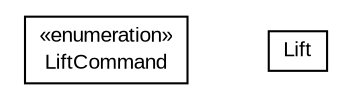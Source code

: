 #!/usr/local/bin/dot
#
# Class diagram 
# Generated by UMLGraph version R5_6 (http://www.umlgraph.org/)
#

digraph G {
	edge [fontname="arial",fontsize=10,labelfontname="arial",labelfontsize=10];
	node [fontname="arial",fontsize=10,shape=plaintext];
	nodesep=0.25;
	ranksep=0.5;
	// org.thoughtworks.lift.vo.LiftCommand
	c4144 [label=<<table title="org.thoughtworks.lift.vo.LiftCommand" border="0" cellborder="1" cellspacing="0" cellpadding="2" port="p" href="./LiftCommand.html">
		<tr><td><table border="0" cellspacing="0" cellpadding="1">
<tr><td align="center" balign="center"> &#171;enumeration&#187; </td></tr>
<tr><td align="center" balign="center"> LiftCommand </td></tr>
		</table></td></tr>
		</table>>, URL="./LiftCommand.html", fontname="arial", fontcolor="black", fontsize=10.0];
	// org.thoughtworks.lift.vo.Lift
	c4145 [label=<<table title="org.thoughtworks.lift.vo.Lift" border="0" cellborder="1" cellspacing="0" cellpadding="2" port="p" href="./Lift.html">
		<tr><td><table border="0" cellspacing="0" cellpadding="1">
<tr><td align="center" balign="center"> Lift </td></tr>
		</table></td></tr>
		</table>>, URL="./Lift.html", fontname="arial", fontcolor="black", fontsize=10.0];
}

